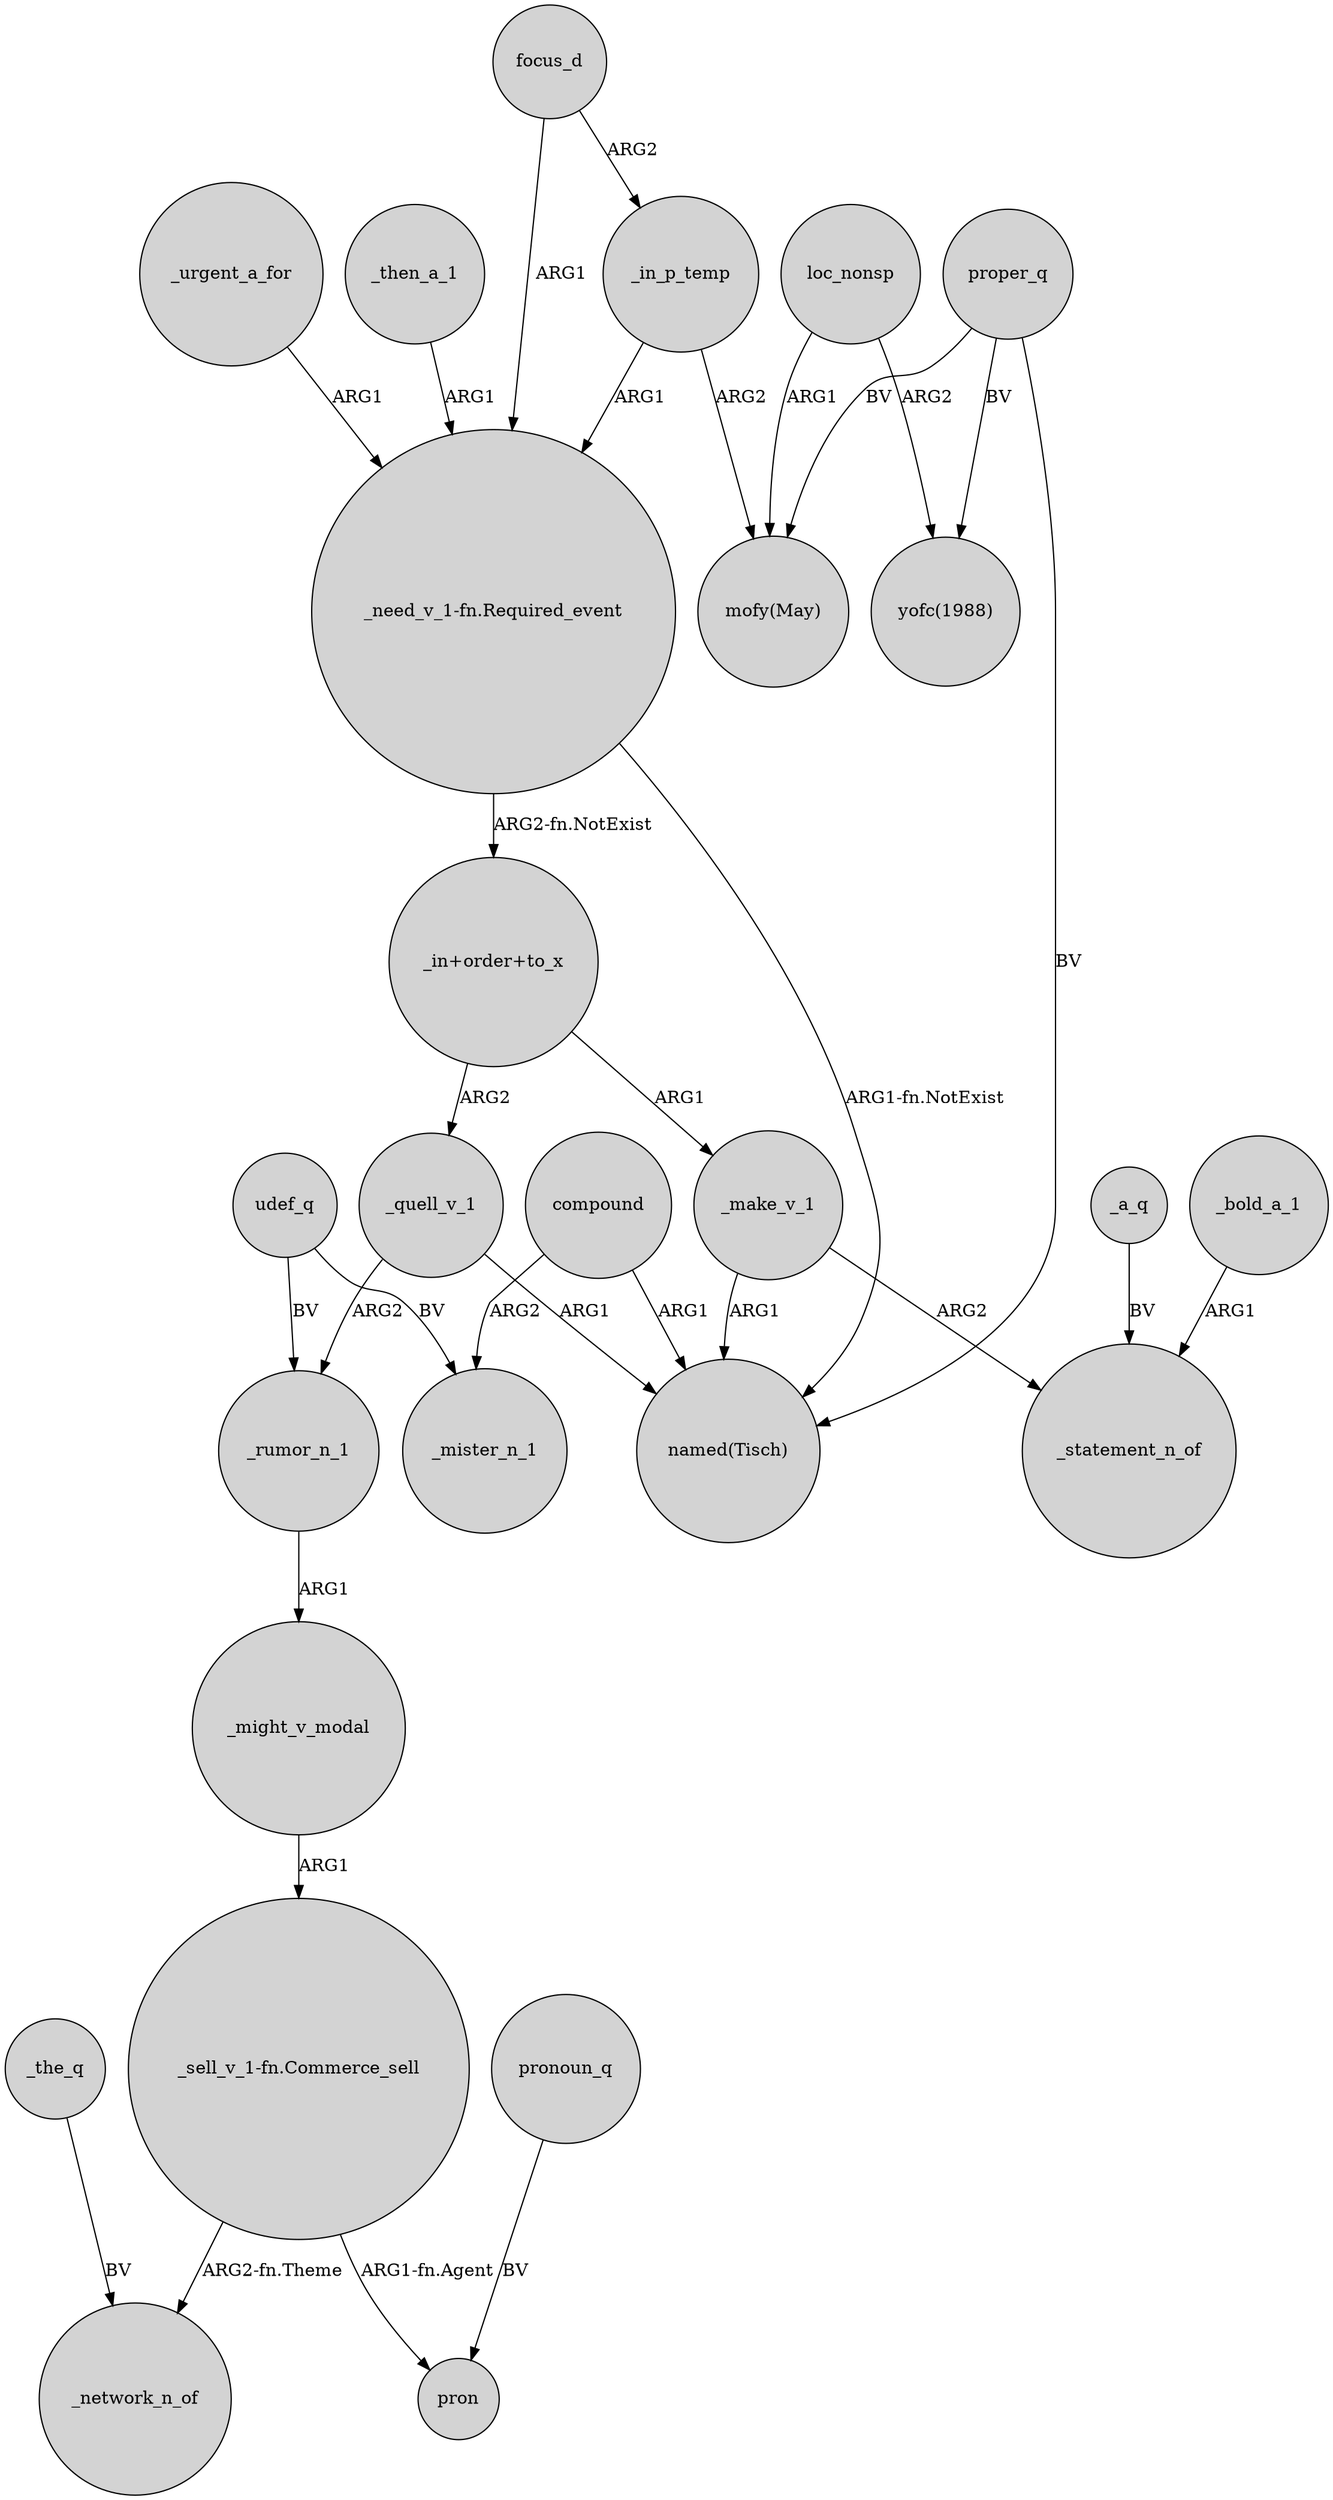 digraph {
	node [shape=circle style=filled]
	_quell_v_1 -> _rumor_n_1 [label=ARG2]
	focus_d -> _in_p_temp [label=ARG2]
	"_need_v_1-fn.Required_event" -> "_in+order+to_x" [label="ARG2-fn.NotExist"]
	"_need_v_1-fn.Required_event" -> "named(Tisch)" [label="ARG1-fn.NotExist"]
	"_sell_v_1-fn.Commerce_sell" -> _network_n_of [label="ARG2-fn.Theme"]
	_make_v_1 -> _statement_n_of [label=ARG2]
	compound -> _mister_n_1 [label=ARG2]
	udef_q -> _rumor_n_1 [label=BV]
	udef_q -> _mister_n_1 [label=BV]
	_a_q -> _statement_n_of [label=BV]
	_quell_v_1 -> "named(Tisch)" [label=ARG1]
	proper_q -> "mofy(May)" [label=BV]
	compound -> "named(Tisch)" [label=ARG1]
	_urgent_a_for -> "_need_v_1-fn.Required_event" [label=ARG1]
	_in_p_temp -> "mofy(May)" [label=ARG2]
	pronoun_q -> pron [label=BV]
	_the_q -> _network_n_of [label=BV]
	"_in+order+to_x" -> _make_v_1 [label=ARG1]
	_might_v_modal -> "_sell_v_1-fn.Commerce_sell" [label=ARG1]
	"_in+order+to_x" -> _quell_v_1 [label=ARG2]
	proper_q -> "yofc(1988)" [label=BV]
	_make_v_1 -> "named(Tisch)" [label=ARG1]
	_then_a_1 -> "_need_v_1-fn.Required_event" [label=ARG1]
	"_sell_v_1-fn.Commerce_sell" -> pron [label="ARG1-fn.Agent"]
	_bold_a_1 -> _statement_n_of [label=ARG1]
	loc_nonsp -> "mofy(May)" [label=ARG1]
	_in_p_temp -> "_need_v_1-fn.Required_event" [label=ARG1]
	proper_q -> "named(Tisch)" [label=BV]
	focus_d -> "_need_v_1-fn.Required_event" [label=ARG1]
	_rumor_n_1 -> _might_v_modal [label=ARG1]
	loc_nonsp -> "yofc(1988)" [label=ARG2]
}
